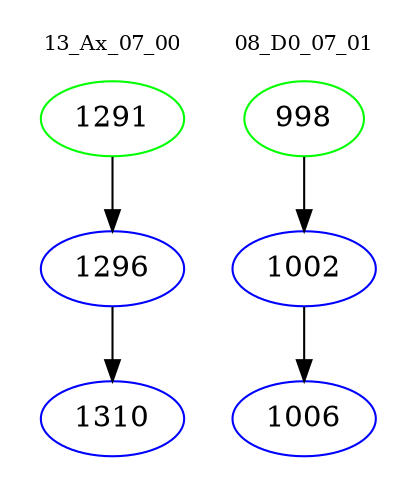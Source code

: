 digraph{
subgraph cluster_0 {
color = white
label = "13_Ax_07_00";
fontsize=10;
T0_1291 [label="1291", color="green"]
T0_1291 -> T0_1296 [color="black"]
T0_1296 [label="1296", color="blue"]
T0_1296 -> T0_1310 [color="black"]
T0_1310 [label="1310", color="blue"]
}
subgraph cluster_1 {
color = white
label = "08_D0_07_01";
fontsize=10;
T1_998 [label="998", color="green"]
T1_998 -> T1_1002 [color="black"]
T1_1002 [label="1002", color="blue"]
T1_1002 -> T1_1006 [color="black"]
T1_1006 [label="1006", color="blue"]
}
}
